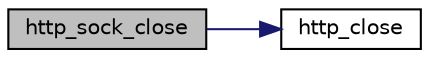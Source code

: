 digraph "http_sock_close"
{
 // LATEX_PDF_SIZE
  edge [fontname="Helvetica",fontsize="10",labelfontname="Helvetica",labelfontsize="10"];
  node [fontname="Helvetica",fontsize="10",shape=record];
  rankdir="LR";
  Node1 [label="http_sock_close",height=0.2,width=0.4,color="black", fillcolor="grey75", style="filled", fontcolor="black",tooltip="Close a socket-like connection."];
  Node1 -> Node2 [color="midnightblue",fontsize="10",style="solid",fontname="Helvetica"];
  Node2 [label="http_close",height=0.2,width=0.4,color="black", fillcolor="white", style="filled",URL="$http__util_8c.html#ae4e1552638f3aa9fe0ef1a73a5498260",tooltip="Close an HTTP progressive download session."];
}
